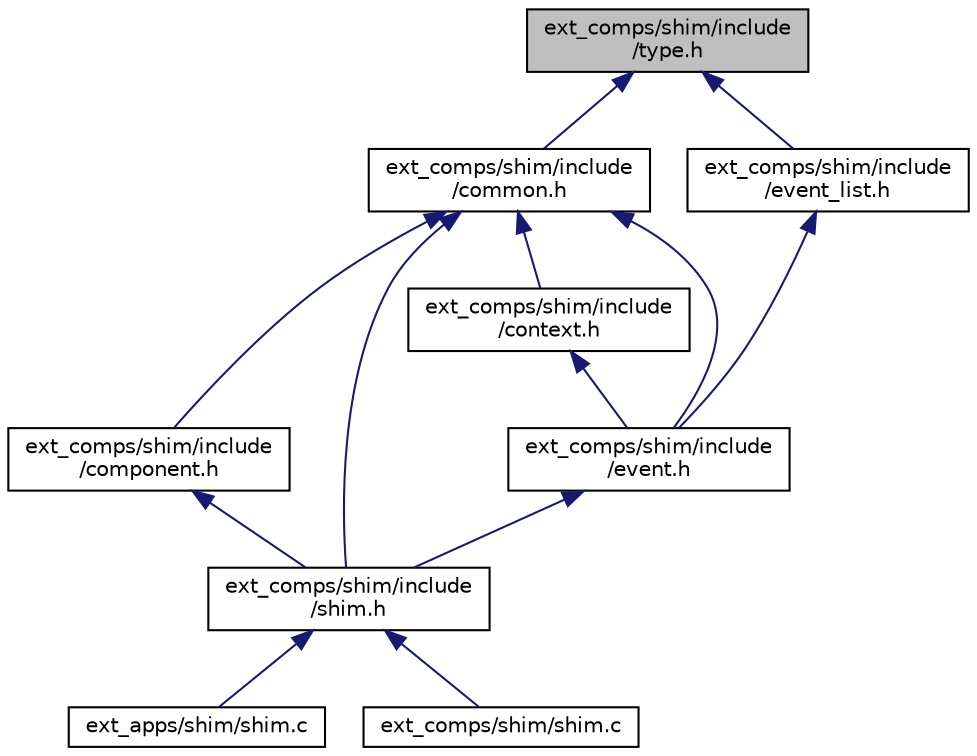 digraph "ext_comps/shim/include/type.h"
{
  edge [fontname="Helvetica",fontsize="10",labelfontname="Helvetica",labelfontsize="10"];
  node [fontname="Helvetica",fontsize="10",shape=record];
  Node1 [label="ext_comps/shim/include\l/type.h",height=0.2,width=0.4,color="black", fillcolor="grey75", style="filled", fontcolor="black"];
  Node1 -> Node2 [dir="back",color="midnightblue",fontsize="10",style="solid",fontname="Helvetica"];
  Node2 [label="ext_comps/shim/include\l/common.h",height=0.2,width=0.4,color="black", fillcolor="white", style="filled",URL="$ext__comps_2shim_2include_2common_8h.html"];
  Node2 -> Node3 [dir="back",color="midnightblue",fontsize="10",style="solid",fontname="Helvetica"];
  Node3 [label="ext_comps/shim/include\l/component.h",height=0.2,width=0.4,color="black", fillcolor="white", style="filled",URL="$ext__comps_2shim_2include_2component_8h.html"];
  Node3 -> Node4 [dir="back",color="midnightblue",fontsize="10",style="solid",fontname="Helvetica"];
  Node4 [label="ext_comps/shim/include\l/shim.h",height=0.2,width=0.4,color="black", fillcolor="white", style="filled",URL="$ext__comps_2shim_2include_2shim_8h.html"];
  Node4 -> Node5 [dir="back",color="midnightblue",fontsize="10",style="solid",fontname="Helvetica"];
  Node5 [label="ext_apps/shim/shim.c",height=0.2,width=0.4,color="black", fillcolor="white", style="filled",URL="$ext__apps_2shim_2shim_8c.html"];
  Node4 -> Node6 [dir="back",color="midnightblue",fontsize="10",style="solid",fontname="Helvetica"];
  Node6 [label="ext_comps/shim/shim.c",height=0.2,width=0.4,color="black", fillcolor="white", style="filled",URL="$ext__comps_2shim_2shim_8c.html"];
  Node2 -> Node7 [dir="back",color="midnightblue",fontsize="10",style="solid",fontname="Helvetica"];
  Node7 [label="ext_comps/shim/include\l/context.h",height=0.2,width=0.4,color="black", fillcolor="white", style="filled",URL="$ext__comps_2shim_2include_2context_8h.html"];
  Node7 -> Node8 [dir="back",color="midnightblue",fontsize="10",style="solid",fontname="Helvetica"];
  Node8 [label="ext_comps/shim/include\l/event.h",height=0.2,width=0.4,color="black", fillcolor="white", style="filled",URL="$ext__comps_2shim_2include_2event_8h.html"];
  Node8 -> Node4 [dir="back",color="midnightblue",fontsize="10",style="solid",fontname="Helvetica"];
  Node2 -> Node8 [dir="back",color="midnightblue",fontsize="10",style="solid",fontname="Helvetica"];
  Node2 -> Node4 [dir="back",color="midnightblue",fontsize="10",style="solid",fontname="Helvetica"];
  Node1 -> Node9 [dir="back",color="midnightblue",fontsize="10",style="solid",fontname="Helvetica"];
  Node9 [label="ext_comps/shim/include\l/event_list.h",height=0.2,width=0.4,color="black", fillcolor="white", style="filled",URL="$ext__comps_2shim_2include_2event__list_8h.html"];
  Node9 -> Node8 [dir="back",color="midnightblue",fontsize="10",style="solid",fontname="Helvetica"];
}
